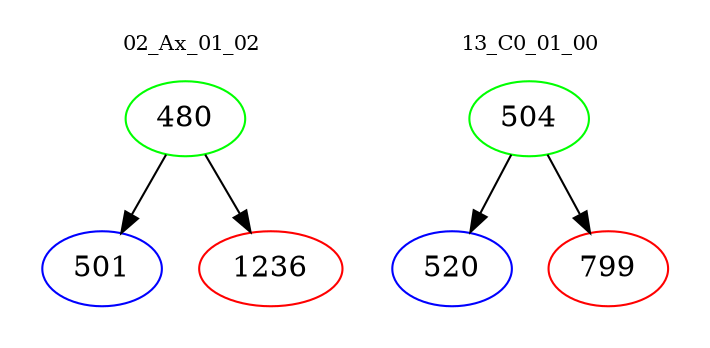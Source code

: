 digraph{
subgraph cluster_0 {
color = white
label = "02_Ax_01_02";
fontsize=10;
T0_480 [label="480", color="green"]
T0_480 -> T0_501 [color="black"]
T0_501 [label="501", color="blue"]
T0_480 -> T0_1236 [color="black"]
T0_1236 [label="1236", color="red"]
}
subgraph cluster_1 {
color = white
label = "13_C0_01_00";
fontsize=10;
T1_504 [label="504", color="green"]
T1_504 -> T1_520 [color="black"]
T1_520 [label="520", color="blue"]
T1_504 -> T1_799 [color="black"]
T1_799 [label="799", color="red"]
}
}
